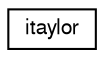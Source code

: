 digraph G
{
  edge [fontname="FreeSans",fontsize="10",labelfontname="FreeSans",labelfontsize="10"];
  node [fontname="FreeSans",fontsize="10",shape=record];
  rankdir="LR";
  Node1 [label="itaylor",height=0.2,width=0.4,color="black", fillcolor="white", style="filled",URL="$classitaylor.shtml"];
}
